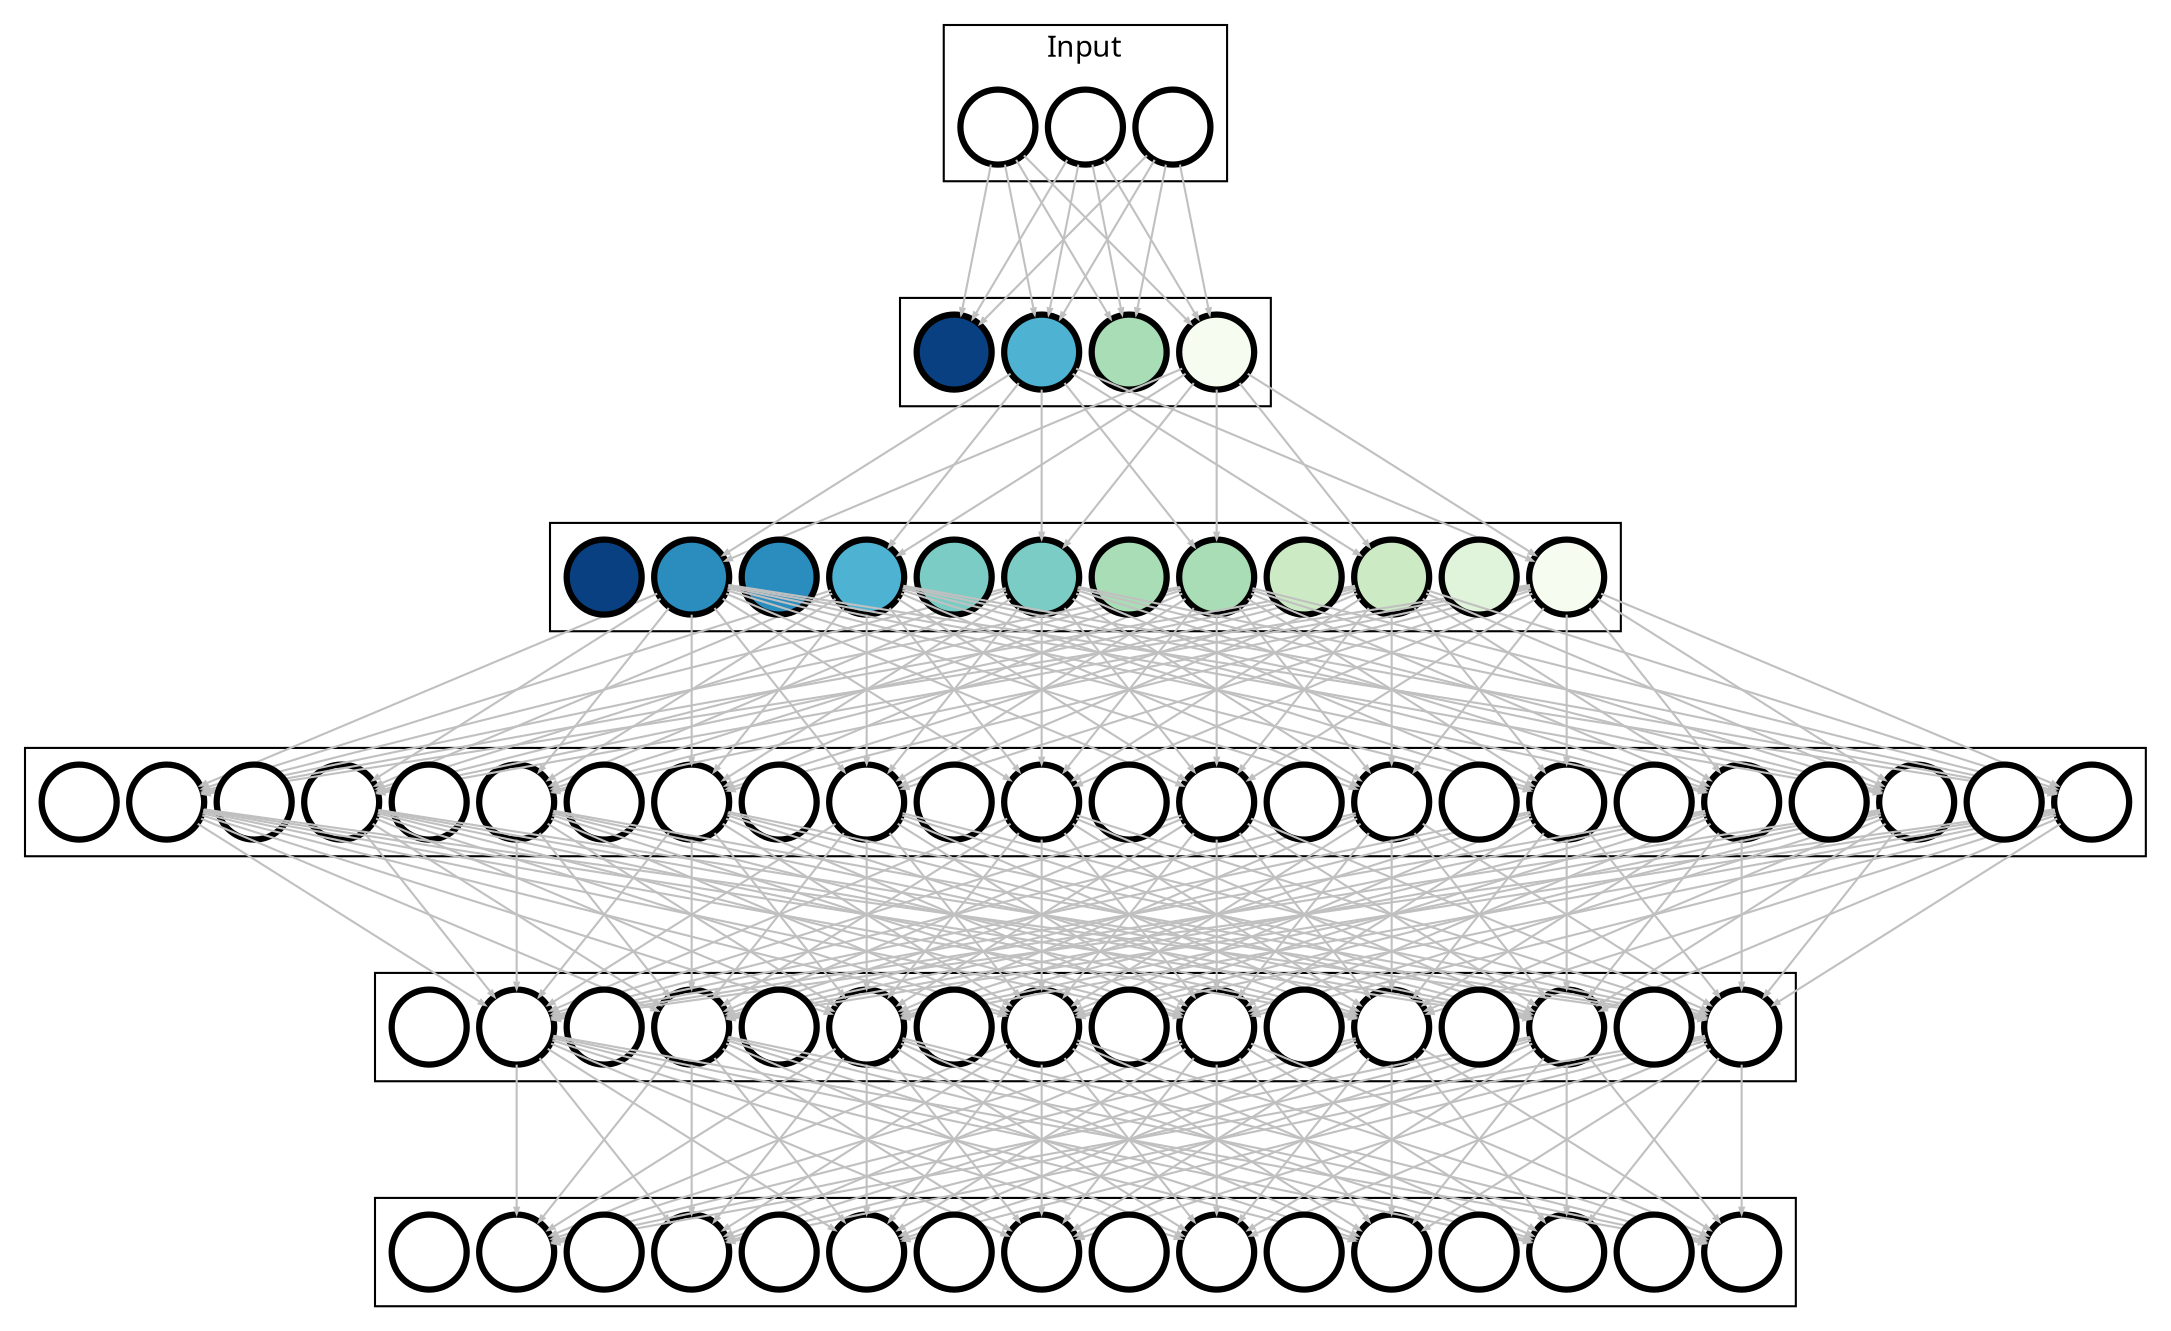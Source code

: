 digraph G {
	fontname = "Hilda 10"
	bgcolor="transparent"
	rankdir=TB
	splines=line
	nodesep=.08;
	ranksep=1;
	edge [color=gray, arrowsize=.3];
	node [fixedsize=true,label="",style=filled,penwidth=3, color=black,fillcolor=white,shape=circle]

	subgraph cluster_0 {
		node [style=filled, shape=circle, colorscheme=gnbu9];
		 l00 		 l01 		 l02 ;
		label = "Input";
	}

	subgraph cluster_1 {
		node [style=filled, shape=circle, colorscheme=gnbu9];
		 l10 [fillcolor=1] 
		 l11 [fillcolor=4] 
		 l12 [fillcolor=6] 
		 l13 [fillcolor=9] 
;
	}

	subgraph cluster_2 {
		node [style=filled, shape=circle, colorscheme=gnbu9];
		 l20 [fillcolor=1] 
		 l21 [fillcolor=2] 
		 l22 [fillcolor=3] 
		 l23 [fillcolor=3] 
		 l24 [fillcolor=4] 
		 l25 [fillcolor=4] 
		 l26 [fillcolor=5] 
		 l27 [fillcolor=5] 
		 l28 [fillcolor=6] 
		 l29 [fillcolor=7] 
		 l210 [fillcolor=7] 
		 l211 [fillcolor=9] 
;
	}

	subgraph cluster_3 {
		node [style=filled, shape=circle, colorscheme=gnbu9];
		 l30 		 l31 		 l32 		 l33 		 l34 		 l35 		 l36 		 l37 		 l38 		 l39 		 l310 		 l311 		 l312 		 l313 		 l314 		 l315 		 l316 		 l317 		 l318 		 l319 		 l320 		 l321 		 l322 		 l323 ;
	}

	subgraph cluster_4 {
		node [style=filled, shape=circle, colorscheme=gnbu9];
		 l40 		 l41 		 l42 		 l43 		 l44 		 l45 		 l46 		 l47 		 l48 		 l49 		 l410 		 l411 		 l412 		 l413 		 l414 		 l415 ;
	}

	subgraph cluster_5 {
		node [style=filled, shape=circle, colorscheme=gnbu9];
		 l50 		 l51 		 l52 		 l53 		 l54 		 l55 		 l56 		 l57 		 l58 		 l59 		 l510 		 l511 		 l512 		 l513 		 l514 		 l515 ;
	}

	l00 -> l10
	l00 -> l11
	l00 -> l12
	l00 -> l13
	l01 -> l10
	l01 -> l11
	l01 -> l12
	l01 -> l13
	l02 -> l10
	l02 -> l11
	l02 -> l12
	l02 -> l13
	l10 -> l20
	l10 -> l22
	l10 -> l24
	l10 -> l26
	l10 -> l28
	l10 -> l210
	l12 -> l20
	l12 -> l22
	l12 -> l24
	l12 -> l26
	l12 -> l28
	l12 -> l210
	l20 -> l30
	l20 -> l32
	l20 -> l34
	l20 -> l36
	l20 -> l38
	l20 -> l310
	l20 -> l312
	l20 -> l314
	l20 -> l316
	l20 -> l318
	l20 -> l320
	l20 -> l322
	l22 -> l30
	l22 -> l32
	l22 -> l34
	l22 -> l36
	l22 -> l38
	l22 -> l310
	l22 -> l312
	l22 -> l314
	l22 -> l316
	l22 -> l318
	l22 -> l320
	l22 -> l322
	l24 -> l30
	l24 -> l32
	l24 -> l34
	l24 -> l36
	l24 -> l38
	l24 -> l310
	l24 -> l312
	l24 -> l314
	l24 -> l316
	l24 -> l318
	l24 -> l320
	l24 -> l322
	l26 -> l30
	l26 -> l32
	l26 -> l34
	l26 -> l36
	l26 -> l38
	l26 -> l310
	l26 -> l312
	l26 -> l314
	l26 -> l316
	l26 -> l318
	l26 -> l320
	l26 -> l322
	l28 -> l30
	l28 -> l32
	l28 -> l34
	l28 -> l36
	l28 -> l38
	l28 -> l310
	l28 -> l312
	l28 -> l314
	l28 -> l316
	l28 -> l318
	l28 -> l320
	l28 -> l322
	l210 -> l30
	l210 -> l32
	l210 -> l34
	l210 -> l36
	l210 -> l38
	l210 -> l310
	l210 -> l312
	l210 -> l314
	l210 -> l316
	l210 -> l318
	l210 -> l320
	l210 -> l322
	l30 -> l40
	l30 -> l42
	l30 -> l44
	l30 -> l46
	l30 -> l48
	l30 -> l410
	l30 -> l412
	l30 -> l414
	l32 -> l40
	l32 -> l42
	l32 -> l44
	l32 -> l46
	l32 -> l48
	l32 -> l410
	l32 -> l412
	l32 -> l414
	l34 -> l40
	l34 -> l42
	l34 -> l44
	l34 -> l46
	l34 -> l48
	l34 -> l410
	l34 -> l412
	l34 -> l414
	l36 -> l40
	l36 -> l42
	l36 -> l44
	l36 -> l46
	l36 -> l48
	l36 -> l410
	l36 -> l412
	l36 -> l414
	l38 -> l40
	l38 -> l42
	l38 -> l44
	l38 -> l46
	l38 -> l48
	l38 -> l410
	l38 -> l412
	l38 -> l414
	l310 -> l40
	l310 -> l42
	l310 -> l44
	l310 -> l46
	l310 -> l48
	l310 -> l410
	l310 -> l412
	l310 -> l414
	l312 -> l40
	l312 -> l42
	l312 -> l44
	l312 -> l46
	l312 -> l48
	l312 -> l410
	l312 -> l412
	l312 -> l414
	l314 -> l40
	l314 -> l42
	l314 -> l44
	l314 -> l46
	l314 -> l48
	l314 -> l410
	l314 -> l412
	l314 -> l414
	l316 -> l40
	l316 -> l42
	l316 -> l44
	l316 -> l46
	l316 -> l48
	l316 -> l410
	l316 -> l412
	l316 -> l414
	l318 -> l40
	l318 -> l42
	l318 -> l44
	l318 -> l46
	l318 -> l48
	l318 -> l410
	l318 -> l412
	l318 -> l414
	l320 -> l40
	l320 -> l42
	l320 -> l44
	l320 -> l46
	l320 -> l48
	l320 -> l410
	l320 -> l412
	l320 -> l414
	l322 -> l40
	l322 -> l42
	l322 -> l44
	l322 -> l46
	l322 -> l48
	l322 -> l410
	l322 -> l412
	l322 -> l414
	l40 -> l50
	l40 -> l52
	l40 -> l54
	l40 -> l56
	l40 -> l58
	l40 -> l510
	l40 -> l512
	l40 -> l514
	l42 -> l50
	l42 -> l52
	l42 -> l54
	l42 -> l56
	l42 -> l58
	l42 -> l510
	l42 -> l512
	l42 -> l514
	l44 -> l50
	l44 -> l52
	l44 -> l54
	l44 -> l56
	l44 -> l58
	l44 -> l510
	l44 -> l512
	l44 -> l514
	l46 -> l50
	l46 -> l52
	l46 -> l54
	l46 -> l56
	l46 -> l58
	l46 -> l510
	l46 -> l512
	l46 -> l514
	l48 -> l50
	l48 -> l52
	l48 -> l54
	l48 -> l56
	l48 -> l58
	l48 -> l510
	l48 -> l512
	l48 -> l514
	l410 -> l50
	l410 -> l52
	l410 -> l54
	l410 -> l56
	l410 -> l58
	l410 -> l510
	l410 -> l512
	l410 -> l514
	l412 -> l50
	l412 -> l52
	l412 -> l54
	l412 -> l56
	l412 -> l58
	l412 -> l510
	l412 -> l512
	l412 -> l514
	l414 -> l50
	l414 -> l52
	l414 -> l54
	l414 -> l56
	l414 -> l58
	l414 -> l510
	l414 -> l512
	l414 -> l514
}
